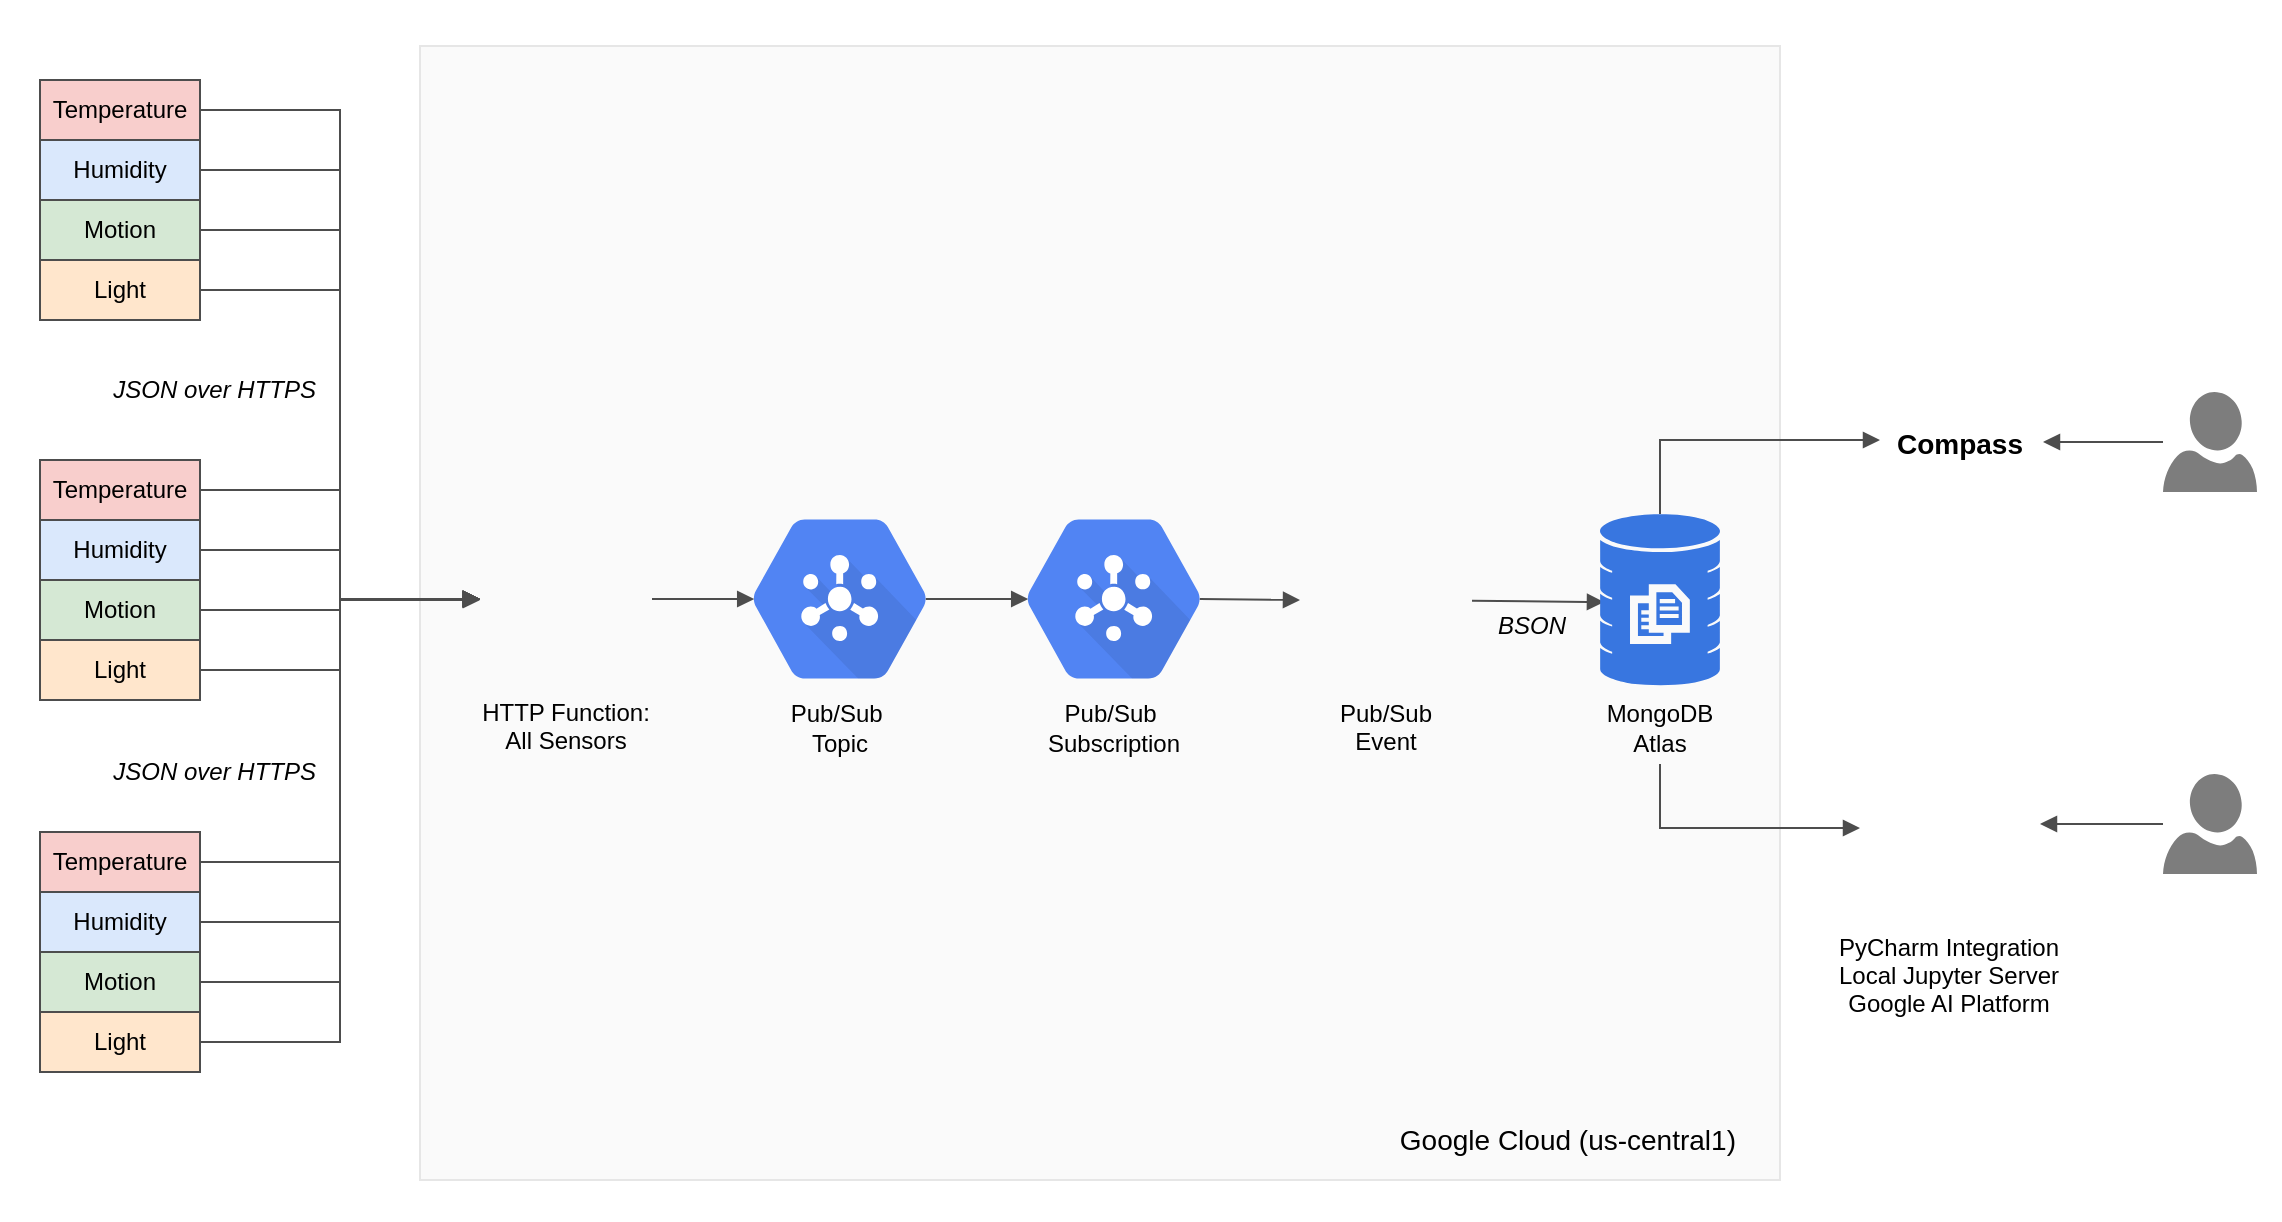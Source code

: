 <mxfile version="10.6.7" type="github"><diagram id="NC404SENi5cpStfz6xvS" name="Page-1"><mxGraphModel dx="911" dy="576" grid="1" gridSize="10" guides="1" tooltips="1" connect="1" arrows="1" fold="1" page="1" pageScale="1" pageWidth="850" pageHeight="1100" math="0" shadow="0"><root><mxCell id="0"/><mxCell id="1" parent="0"/><mxCell id="B92TPSzTXeTWKMn87DGn-36" value="" style="rounded=0;whiteSpace=wrap;html=1;fontSize=12;align=right;fillColor=#ffffff;strokeColor=none;" parent="1" vertex="1"><mxGeometry x="40" y="80" width="1140" height="610" as="geometry"/></mxCell><mxCell id="WqBLJ7EqHgVfjgP5_YDa-3" value="" style="rounded=0;whiteSpace=wrap;html=1;fillColor=#FAFAFA;strokeColor=#E6E6E6;fontColor=#333333;" parent="1" vertex="1"><mxGeometry x="250" y="103" width="680" height="567" as="geometry"/></mxCell><mxCell id="B92TPSzTXeTWKMn87DGn-18" value="" style="html=1;fillColor=#5184F3;strokeColor=#4D4D4D;verticalAlign=top;labelPosition=center;verticalLabelPosition=bottom;align=center;spacingTop=-6;fontSize=11;fontStyle=1;fontColor=#999999;shape=mxgraph.gcp2.hexIcon;prIcon=cloud_pubsub" parent="1" vertex="1"><mxGeometry x="394" y="321" width="132" height="117" as="geometry"/></mxCell><mxCell id="oqvehgBjGUSv1i0p-Lnh-20" style="rounded=0;orthogonalLoop=1;jettySize=auto;html=1;jumpStyle=none;endArrow=block;endFill=1;exitX=1;exitY=0.5;exitDx=0;exitDy=0;fillColor=#f8cecc;strokeColor=#4D4D4D;edgeStyle=elbowEdgeStyle;" parent="1" source="oqvehgBjGUSv1i0p-Lnh-2" edge="1"><mxGeometry relative="1" as="geometry"><mxPoint x="280" y="380" as="targetPoint"/></mxGeometry></mxCell><mxCell id="oqvehgBjGUSv1i0p-Lnh-2" value="Temperature" style="rounded=0;whiteSpace=wrap;html=1;fillColor=#f8cecc;strokeColor=#4D4D4D;" parent="1" vertex="1"><mxGeometry x="60" y="120" width="80" height="30" as="geometry"/></mxCell><mxCell id="oqvehgBjGUSv1i0p-Lnh-23" style="rounded=0;orthogonalLoop=1;jettySize=auto;html=1;entryX=0;entryY=0.5;entryDx=0;entryDy=0;jumpStyle=none;endArrow=block;endFill=1;exitX=1;exitY=0.5;exitDx=0;exitDy=0;fillColor=#ffe6cc;strokeColor=#4D4D4D;edgeStyle=elbowEdgeStyle;" parent="1" source="oqvehgBjGUSv1i0p-Lnh-3" target="oqvehgBjGUSv1i0p-Lnh-35" edge="1"><mxGeometry relative="1" as="geometry"><mxPoint x="280" y="300" as="targetPoint"/></mxGeometry></mxCell><mxCell id="oqvehgBjGUSv1i0p-Lnh-3" value="Humidity" style="rounded=0;whiteSpace=wrap;html=1;fillColor=#dae8fc;strokeColor=#4D4D4D;" parent="1" vertex="1"><mxGeometry x="60" y="150" width="80" height="30" as="geometry"/></mxCell><mxCell id="oqvehgBjGUSv1i0p-Lnh-28" style="rounded=0;jumpStyle=none;orthogonalLoop=1;jettySize=auto;html=1;entryX=0;entryY=0.5;entryDx=0;entryDy=0;endArrow=block;endFill=1;exitX=1;exitY=0.5;exitDx=0;exitDy=0;fillColor=#dae8fc;strokeColor=#4D4D4D;edgeStyle=elbowEdgeStyle;" parent="1" source="oqvehgBjGUSv1i0p-Lnh-4" target="oqvehgBjGUSv1i0p-Lnh-35" edge="1"><mxGeometry relative="1" as="geometry"><mxPoint x="280" y="443" as="targetPoint"/></mxGeometry></mxCell><mxCell id="oqvehgBjGUSv1i0p-Lnh-4" value="Motion" style="rounded=0;whiteSpace=wrap;html=1;fillColor=#d5e8d4;strokeColor=#4D4D4D;" parent="1" vertex="1"><mxGeometry x="60" y="180" width="80" height="30" as="geometry"/></mxCell><mxCell id="oqvehgBjGUSv1i0p-Lnh-31" style="rounded=0;jumpStyle=none;orthogonalLoop=1;jettySize=auto;html=1;endArrow=block;endFill=1;exitX=1;exitY=0.5;exitDx=0;exitDy=0;entryX=0;entryY=0.5;entryDx=0;entryDy=0;fillColor=#fff2cc;strokeColor=#4D4D4D;edgeStyle=elbowEdgeStyle;" parent="1" source="oqvehgBjGUSv1i0p-Lnh-5" target="oqvehgBjGUSv1i0p-Lnh-35" edge="1"><mxGeometry relative="1" as="geometry"><mxPoint x="280" y="583" as="targetPoint"/></mxGeometry></mxCell><mxCell id="oqvehgBjGUSv1i0p-Lnh-5" value="Light" style="rounded=0;whiteSpace=wrap;html=1;fillColor=#ffe6cc;strokeColor=#4D4D4D;" parent="1" vertex="1"><mxGeometry x="60" y="210" width="80" height="30" as="geometry"/></mxCell><mxCell id="oqvehgBjGUSv1i0p-Lnh-21" style="rounded=0;orthogonalLoop=1;jettySize=auto;html=1;jumpStyle=none;endArrow=block;endFill=1;exitX=1;exitY=0.5;exitDx=0;exitDy=0;entryX=0;entryY=0.5;entryDx=0;entryDy=0;fillColor=#f8cecc;strokeColor=#4D4D4D;edgeStyle=elbowEdgeStyle;" parent="1" source="oqvehgBjGUSv1i0p-Lnh-7" target="oqvehgBjGUSv1i0p-Lnh-35" edge="1"><mxGeometry relative="1" as="geometry"><mxPoint x="280" y="163" as="targetPoint"/></mxGeometry></mxCell><mxCell id="oqvehgBjGUSv1i0p-Lnh-7" value="Temperature" style="rounded=0;whiteSpace=wrap;html=1;fillColor=#f8cecc;strokeColor=#4D4D4D;" parent="1" vertex="1"><mxGeometry x="60" y="310" width="80" height="30" as="geometry"/></mxCell><mxCell id="oqvehgBjGUSv1i0p-Lnh-24" style="rounded=0;orthogonalLoop=1;jettySize=auto;html=1;exitX=1;exitY=0.5;exitDx=0;exitDy=0;jumpStyle=none;endArrow=block;endFill=1;entryX=0;entryY=0.5;entryDx=0;entryDy=0;fillColor=#ffe6cc;strokeColor=#4D4D4D;edgeStyle=elbowEdgeStyle;" parent="1" source="oqvehgBjGUSv1i0p-Lnh-8" target="oqvehgBjGUSv1i0p-Lnh-35" edge="1"><mxGeometry relative="1" as="geometry"><mxPoint x="280" y="300" as="targetPoint"/></mxGeometry></mxCell><mxCell id="oqvehgBjGUSv1i0p-Lnh-8" value="Humidity" style="rounded=0;whiteSpace=wrap;html=1;fillColor=#dae8fc;strokeColor=#4D4D4D;" parent="1" vertex="1"><mxGeometry x="60" y="340" width="80" height="30" as="geometry"/></mxCell><mxCell id="oqvehgBjGUSv1i0p-Lnh-26" style="rounded=0;jumpStyle=none;orthogonalLoop=1;jettySize=auto;html=1;entryX=0;entryY=0.5;entryDx=0;entryDy=0;endArrow=block;endFill=1;exitX=1;exitY=0.5;exitDx=0;exitDy=0;fillColor=#dae8fc;strokeColor=#4D4D4D;edgeStyle=elbowEdgeStyle;" parent="1" source="oqvehgBjGUSv1i0p-Lnh-9" target="oqvehgBjGUSv1i0p-Lnh-35" edge="1"><mxGeometry relative="1" as="geometry"><mxPoint x="280" y="443" as="targetPoint"/></mxGeometry></mxCell><mxCell id="oqvehgBjGUSv1i0p-Lnh-9" value="Motion" style="rounded=0;whiteSpace=wrap;html=1;fillColor=#d5e8d4;strokeColor=#4D4D4D;" parent="1" vertex="1"><mxGeometry x="60" y="370" width="80" height="30" as="geometry"/></mxCell><mxCell id="oqvehgBjGUSv1i0p-Lnh-30" style="rounded=0;jumpStyle=none;orthogonalLoop=1;jettySize=auto;html=1;endArrow=block;endFill=1;entryX=0;entryY=0.5;entryDx=0;entryDy=0;fillColor=#fff2cc;strokeColor=#4D4D4D;exitX=1;exitY=0.5;exitDx=0;exitDy=0;edgeStyle=elbowEdgeStyle;" parent="1" source="oqvehgBjGUSv1i0p-Lnh-10" target="oqvehgBjGUSv1i0p-Lnh-35" edge="1"><mxGeometry relative="1" as="geometry"><mxPoint x="280" y="583" as="targetPoint"/><mxPoint x="120" y="420" as="sourcePoint"/></mxGeometry></mxCell><mxCell id="oqvehgBjGUSv1i0p-Lnh-10" value="Light" style="rounded=0;whiteSpace=wrap;html=1;fillColor=#ffe6cc;strokeColor=#4D4D4D;" parent="1" vertex="1"><mxGeometry x="60" y="400" width="80" height="30" as="geometry"/></mxCell><mxCell id="oqvehgBjGUSv1i0p-Lnh-22" style="rounded=0;orthogonalLoop=1;jettySize=auto;html=1;entryX=0;entryY=0.5;entryDx=0;entryDy=0;jumpStyle=none;endArrow=block;endFill=1;exitX=1;exitY=0.5;exitDx=0;exitDy=0;fillColor=#f8cecc;strokeColor=#4D4D4D;edgeStyle=elbowEdgeStyle;" parent="1" source="oqvehgBjGUSv1i0p-Lnh-12" target="oqvehgBjGUSv1i0p-Lnh-35" edge="1"><mxGeometry relative="1" as="geometry"><mxPoint x="280" y="163" as="targetPoint"/></mxGeometry></mxCell><mxCell id="oqvehgBjGUSv1i0p-Lnh-12" value="Temperature" style="rounded=0;whiteSpace=wrap;html=1;fillColor=#f8cecc;strokeColor=#4D4D4D;" parent="1" vertex="1"><mxGeometry x="60" y="496" width="80" height="30" as="geometry"/></mxCell><mxCell id="oqvehgBjGUSv1i0p-Lnh-25" style="rounded=0;orthogonalLoop=1;jettySize=auto;html=1;jumpStyle=none;endArrow=block;endFill=1;exitX=1;exitY=0.5;exitDx=0;exitDy=0;fillColor=#ffe6cc;strokeColor=#4D4D4D;edgeStyle=elbowEdgeStyle;entryX=0;entryY=0.5;entryDx=0;entryDy=0;" parent="1" source="oqvehgBjGUSv1i0p-Lnh-13" target="oqvehgBjGUSv1i0p-Lnh-35" edge="1"><mxGeometry relative="1" as="geometry"><mxPoint x="280" y="300" as="targetPoint"/></mxGeometry></mxCell><mxCell id="oqvehgBjGUSv1i0p-Lnh-13" value="Humidity" style="rounded=0;whiteSpace=wrap;html=1;fillColor=#dae8fc;strokeColor=#4D4D4D;" parent="1" vertex="1"><mxGeometry x="60" y="526" width="80" height="30" as="geometry"/></mxCell><mxCell id="oqvehgBjGUSv1i0p-Lnh-27" style="rounded=0;jumpStyle=none;orthogonalLoop=1;jettySize=auto;html=1;entryX=0;entryY=0.5;entryDx=0;entryDy=0;endArrow=block;endFill=1;exitX=1;exitY=0.5;exitDx=0;exitDy=0;fillColor=#dae8fc;strokeColor=#4D4D4D;edgeStyle=elbowEdgeStyle;" parent="1" source="oqvehgBjGUSv1i0p-Lnh-14" target="oqvehgBjGUSv1i0p-Lnh-35" edge="1"><mxGeometry relative="1" as="geometry"><mxPoint x="280" y="443" as="targetPoint"/></mxGeometry></mxCell><mxCell id="oqvehgBjGUSv1i0p-Lnh-14" value="Motion" style="rounded=0;whiteSpace=wrap;html=1;fillColor=#d5e8d4;strokeColor=#4D4D4D;" parent="1" vertex="1"><mxGeometry x="60" y="556" width="80" height="30" as="geometry"/></mxCell><mxCell id="oqvehgBjGUSv1i0p-Lnh-29" style="rounded=0;jumpStyle=none;orthogonalLoop=1;jettySize=auto;html=1;entryX=0;entryY=0.5;entryDx=0;entryDy=0;endArrow=block;endFill=1;exitX=1;exitY=0.5;exitDx=0;exitDy=0;fillColor=#fff2cc;strokeColor=#4D4D4D;edgeStyle=elbowEdgeStyle;" parent="1" source="oqvehgBjGUSv1i0p-Lnh-15" target="oqvehgBjGUSv1i0p-Lnh-35" edge="1"><mxGeometry relative="1" as="geometry"><mxPoint x="280" y="583" as="targetPoint"/></mxGeometry></mxCell><mxCell id="oqvehgBjGUSv1i0p-Lnh-15" value="Light" style="rounded=0;whiteSpace=wrap;html=1;fillColor=#ffe6cc;strokeColor=#4D4D4D;" parent="1" vertex="1"><mxGeometry x="60" y="586" width="80" height="30" as="geometry"/></mxCell><mxCell id="oqvehgBjGUSv1i0p-Lnh-46" style="edgeStyle=orthogonalEdgeStyle;rounded=0;jumpStyle=none;orthogonalLoop=1;jettySize=auto;html=1;endArrow=block;endFill=1;exitX=1;exitY=0.5;exitDx=0;exitDy=0;strokeColor=#4D4D4D;entryX=0.175;entryY=0.5;entryDx=0;entryDy=0;entryPerimeter=0;" parent="1" source="oqvehgBjGUSv1i0p-Lnh-35" target="B92TPSzTXeTWKMn87DGn-18" edge="1"><mxGeometry relative="1" as="geometry"><mxPoint x="450" y="380" as="targetPoint"/><Array as="points"/></mxGeometry></mxCell><mxCell id="oqvehgBjGUSv1i0p-Lnh-35" value="HTTP Function:&#10;All Sensors" style="shape=image;imageAspect=0;aspect=fixed;verticalLabelPosition=bottom;verticalAlign=top;image=https://codelabs.developers.google.com/codelabs/cloud-starting-cloudfunctions/img/51b03178ac54a85f.png;strokeColor=#4D4D4D;" parent="1" vertex="1"><mxGeometry x="280" y="336.5" width="86" height="86" as="geometry"/></mxCell><mxCell id="oqvehgBjGUSv1i0p-Lnh-53" style="rounded=0;jumpStyle=none;orthogonalLoop=1;jettySize=auto;html=1;endArrow=block;endFill=1;strokeColor=#4D4D4D;entryX=0.175;entryY=0.5;entryDx=0;entryDy=0;entryPerimeter=0;exitX=0.825;exitY=0.5;exitDx=0;exitDy=0;exitPerimeter=0;" parent="1" source="B92TPSzTXeTWKMn87DGn-18" target="B92TPSzTXeTWKMn87DGn-24" edge="1"><mxGeometry relative="1" as="geometry"><mxPoint x="537" y="380" as="sourcePoint"/><mxPoint x="590" y="380" as="targetPoint"/></mxGeometry></mxCell><mxCell id="WqBLJ7EqHgVfjgP5_YDa-2" style="rounded=0;orthogonalLoop=1;jettySize=auto;html=1;endArrow=block;endFill=1;entryX=0.033;entryY=0.512;entryDx=0;entryDy=0;entryPerimeter=0;strokeColor=#4D4D4D;" parent="1" source="oqvehgBjGUSv1i0p-Lnh-52" target="B92TPSzTXeTWKMn87DGn-15" edge="1"><mxGeometry relative="1" as="geometry"><mxPoint x="820" y="380" as="targetPoint"/></mxGeometry></mxCell><mxCell id="oqvehgBjGUSv1i0p-Lnh-52" value="Pub/Sub &#10;Event&#10;" style="shape=image;imageAspect=0;aspect=fixed;verticalLabelPosition=bottom;verticalAlign=top;image=https://codelabs.developers.google.com/codelabs/cloud-starting-cloudfunctions/img/51b03178ac54a85f.png;strokeColor=#4D4D4D;" parent="1" vertex="1"><mxGeometry x="690" y="337" width="86" height="86" as="geometry"/></mxCell><mxCell id="WqBLJ7EqHgVfjgP5_YDa-5" style="edgeStyle=orthogonalEdgeStyle;rounded=0;orthogonalLoop=1;jettySize=auto;html=1;endArrow=none;endFill=0;startArrow=block;startFill=1;strokeColor=#4D4D4D;" parent="1" target="B92TPSzTXeTWKMn87DGn-15" edge="1"><mxGeometry relative="1" as="geometry"><mxPoint x="980" y="300" as="sourcePoint"/><mxPoint x="970" y="330" as="targetPoint"/><Array as="points"><mxPoint x="970" y="300"/><mxPoint x="860" y="300"/></Array></mxGeometry></mxCell><mxCell id="WqBLJ7EqHgVfjgP5_YDa-7" style="rounded=0;orthogonalLoop=1;jettySize=auto;html=1;endArrow=block;endFill=1;strokeColor=#4D4D4D;" parent="1" source="WqBLJ7EqHgVfjgP5_YDa-6" edge="1"><mxGeometry relative="1" as="geometry"><mxPoint x="1061.5" y="301" as="targetPoint"/></mxGeometry></mxCell><mxCell id="WqBLJ7EqHgVfjgP5_YDa-6" value="" style="shadow=0;dashed=0;html=1;strokeColor=none;labelPosition=center;verticalLabelPosition=bottom;verticalAlign=top;align=center;shape=mxgraph.azure.user;fillColor=#7D7D7D;" parent="1" vertex="1"><mxGeometry x="1121.5" y="276" width="47" height="50" as="geometry"/></mxCell><mxCell id="B92TPSzTXeTWKMn87DGn-2" style="rounded=0;orthogonalLoop=1;jettySize=auto;html=1;endArrow=none;endFill=0;edgeStyle=orthogonalEdgeStyle;startArrow=block;startFill=1;strokeColor=#4D4D4D;" parent="1" edge="1"><mxGeometry relative="1" as="geometry"><mxPoint x="970" y="494" as="sourcePoint"/><mxPoint x="870" y="462" as="targetPoint"/><Array as="points"><mxPoint x="870" y="494"/><mxPoint x="870" y="462"/></Array></mxGeometry></mxCell><mxCell id="B92TPSzTXeTWKMn87DGn-4" style="edgeStyle=orthogonalEdgeStyle;rounded=0;orthogonalLoop=1;jettySize=auto;html=1;endArrow=block;endFill=1;strokeColor=#4D4D4D;" parent="1" source="B92TPSzTXeTWKMn87DGn-3" edge="1"><mxGeometry relative="1" as="geometry"><mxPoint x="1060" y="492" as="targetPoint"/></mxGeometry></mxCell><mxCell id="B92TPSzTXeTWKMn87DGn-1" value="PyCharm Integration&#10;Local Jupyter Server&#10;Google AI Platform&#10;" style="shape=image;verticalLabelPosition=bottom;labelBackgroundColor=#ffffff;verticalAlign=top;aspect=fixed;imageAspect=0;image=https://upload.wikimedia.org/wikipedia/commons/thumb/3/38/Jupyter_logo.svg/883px-Jupyter_logo.svg.png;strokeColor=#4D4D4D;spacing=2;" parent="1" vertex="1"><mxGeometry x="973" y="444" width="83" height="96" as="geometry"/></mxCell><mxCell id="B92TPSzTXeTWKMn87DGn-3" value="" style="shadow=0;dashed=0;html=1;strokeColor=none;labelPosition=center;verticalLabelPosition=bottom;verticalAlign=top;align=center;shape=mxgraph.azure.user;fillColor=#7D7D7D;" parent="1" vertex="1"><mxGeometry x="1121.5" y="467" width="47" height="50" as="geometry"/></mxCell><mxCell id="B92TPSzTXeTWKMn87DGn-5" value="" style="shape=image;imageAspect=0;aspect=fixed;verticalLabelPosition=bottom;verticalAlign=top;fillColor=none;image=https://webassets.mongodb.com/_com_assets/cms/mongodb-logo-rgb-j6w271g1xn.jpg;strokeColor=#4D4D4D;" parent="1" vertex="1"><mxGeometry x="970" y="266" width="94" height="25" as="geometry"/></mxCell><mxCell id="B92TPSzTXeTWKMn87DGn-6" value="Compass" style="text;html=1;strokeColor=none;fillColor=none;align=center;verticalAlign=middle;whiteSpace=wrap;rounded=0;fontSize=14;fontStyle=1" parent="1" vertex="1"><mxGeometry x="1000" y="292" width="40" height="20" as="geometry"/></mxCell><mxCell id="B92TPSzTXeTWKMn87DGn-7" value="Google Cloud (us-central1)" style="text;html=1;strokeColor=none;fillColor=none;align=right;verticalAlign=middle;whiteSpace=wrap;rounded=0;fontSize=14;" parent="1" vertex="1"><mxGeometry x="715" y="640" width="195" height="20" as="geometry"/></mxCell><mxCell id="B92TPSzTXeTWKMn87DGn-11" value="&lt;span style=&quot;font-size: 12px&quot;&gt;JSON&amp;nbsp;&lt;/span&gt;&lt;span style=&quot;font-size: 12px&quot;&gt;over HTTPS&lt;/span&gt;" style="text;html=1;strokeColor=none;fillColor=none;align=right;verticalAlign=middle;whiteSpace=wrap;rounded=0;fontSize=12;fontStyle=2" parent="1" vertex="1"><mxGeometry x="90" y="265" width="110" height="20" as="geometry"/></mxCell><mxCell id="B92TPSzTXeTWKMn87DGn-12" value="&lt;span style=&quot;font-size: 12px&quot;&gt;JSON&amp;nbsp;&lt;/span&gt;&lt;span style=&quot;font-size: 12px&quot;&gt;over HTTPS&lt;/span&gt;" style="text;html=1;strokeColor=none;fillColor=none;align=right;verticalAlign=middle;whiteSpace=wrap;rounded=0;fontSize=12;fontStyle=2" parent="1" vertex="1"><mxGeometry x="90" y="456" width="110" height="20" as="geometry"/></mxCell><mxCell id="B92TPSzTXeTWKMn87DGn-15" value="" style="html=1;aspect=fixed;strokeColor=none;shadow=0;align=center;verticalAlign=top;fillColor=#3876E0;shape=mxgraph.gcp2.database_3;fontSize=12;" parent="1" vertex="1"><mxGeometry x="840" y="337" width="60" height="86" as="geometry"/></mxCell><mxCell id="B92TPSzTXeTWKMn87DGn-19" value="MongoDB Atlas" style="text;html=1;strokeColor=none;fillColor=none;align=center;verticalAlign=middle;whiteSpace=wrap;rounded=0;fontSize=12;" parent="1" vertex="1"><mxGeometry x="840" y="434" width="60" height="20" as="geometry"/></mxCell><mxCell id="B92TPSzTXeTWKMn87DGn-20" value="&lt;span&gt;Pub/Sub&amp;nbsp;&lt;br&gt;&lt;/span&gt;&lt;span&gt;&lt;span&gt;Topic&lt;/span&gt;&lt;/span&gt;" style="text;html=1;strokeColor=none;fillColor=none;align=center;verticalAlign=middle;whiteSpace=wrap;rounded=0;fontSize=12;" parent="1" vertex="1"><mxGeometry x="425" y="434" width="70" height="20" as="geometry"/></mxCell><mxCell id="B92TPSzTXeTWKMn87DGn-24" value="" style="html=1;fillColor=#5184F3;strokeColor=#4D4D4D;verticalAlign=top;labelPosition=center;verticalLabelPosition=bottom;align=center;spacingTop=-6;fontSize=11;fontStyle=1;fontColor=#999999;shape=mxgraph.gcp2.hexIcon;prIcon=cloud_pubsub" parent="1" vertex="1"><mxGeometry x="531" y="321" width="132" height="117" as="geometry"/></mxCell><mxCell id="B92TPSzTXeTWKMn87DGn-25" value="&lt;span&gt;Pub/Sub&amp;nbsp;&lt;br&gt;&lt;/span&gt;&lt;span&gt;&lt;span&gt;Subscription&lt;/span&gt;&lt;/span&gt;" style="text;html=1;strokeColor=none;fillColor=none;align=center;verticalAlign=middle;whiteSpace=wrap;rounded=0;fontSize=12;" parent="1" vertex="1"><mxGeometry x="562" y="434" width="70" height="20" as="geometry"/></mxCell><mxCell id="B92TPSzTXeTWKMn87DGn-27" style="rounded=0;jumpStyle=none;orthogonalLoop=1;jettySize=auto;html=1;endArrow=block;endFill=1;strokeColor=#4D4D4D;entryX=0;entryY=0.5;entryDx=0;entryDy=0;exitX=0.825;exitY=0.5;exitDx=0;exitDy=0;exitPerimeter=0;" parent="1" source="B92TPSzTXeTWKMn87DGn-24" target="oqvehgBjGUSv1i0p-Lnh-52" edge="1"><mxGeometry relative="1" as="geometry"><mxPoint x="547" y="390" as="sourcePoint"/><mxPoint x="582" y="390" as="targetPoint"/></mxGeometry></mxCell><mxCell id="B92TPSzTXeTWKMn87DGn-38" value="&lt;div style=&quot;text-align: center&quot;&gt;&lt;span&gt;BSON&lt;/span&gt;&lt;/div&gt;" style="text;html=1;strokeColor=none;fillColor=none;align=right;verticalAlign=middle;whiteSpace=wrap;rounded=0;fontSize=12;fontStyle=2" parent="1" vertex="1"><mxGeometry x="785" y="383" width="40" height="20" as="geometry"/></mxCell></root></mxGraphModel></diagram></mxfile>